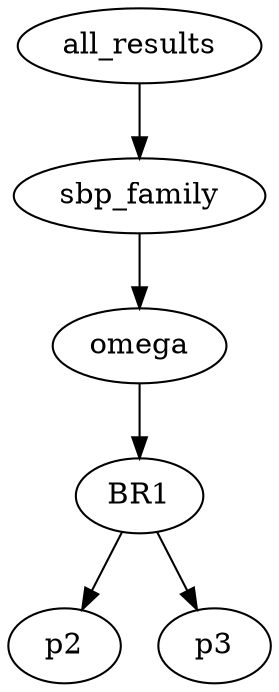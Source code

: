 digraph tree {
    "all_results";
    "sbp_family";
    "omega";
    "BR1";
    "p2";
    "p3";
    "all_results" -> "sbp_family";
    "sbp_family" -> "omega";
    "omega" -> "BR1";
    "BR1" -> "p2";
    "BR1" -> "p3";
}
